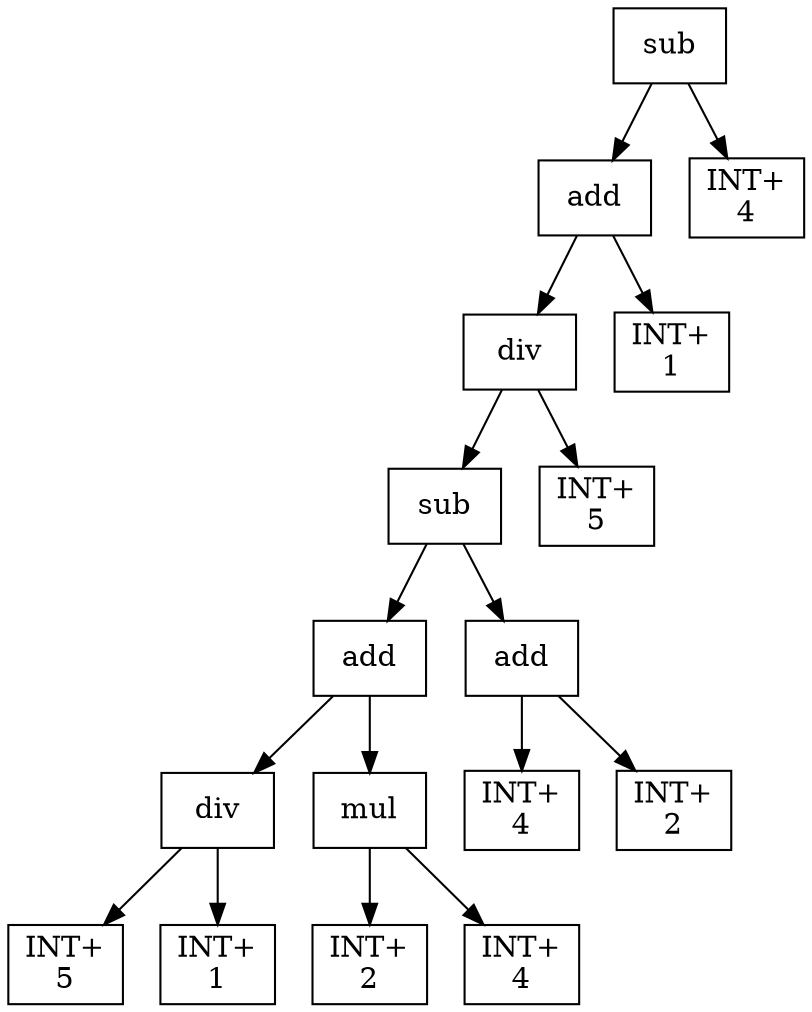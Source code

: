 digraph expr {
  node [shape=box];
  n1 [label="sub"];
  n2 [label="add"];
  n3 [label="div"];
  n4 [label="sub"];
  n5 [label="add"];
  n6 [label="div"];
  n7 [label="INT+\n5"];
  n8 [label="INT+\n1"];
  n6 -> n7;
  n6 -> n8;
  n9 [label="mul"];
  n10 [label="INT+\n2"];
  n11 [label="INT+\n4"];
  n9 -> n10;
  n9 -> n11;
  n5 -> n6;
  n5 -> n9;
  n12 [label="add"];
  n13 [label="INT+\n4"];
  n14 [label="INT+\n2"];
  n12 -> n13;
  n12 -> n14;
  n4 -> n5;
  n4 -> n12;
  n15 [label="INT+\n5"];
  n3 -> n4;
  n3 -> n15;
  n16 [label="INT+\n1"];
  n2 -> n3;
  n2 -> n16;
  n17 [label="INT+\n4"];
  n1 -> n2;
  n1 -> n17;
}